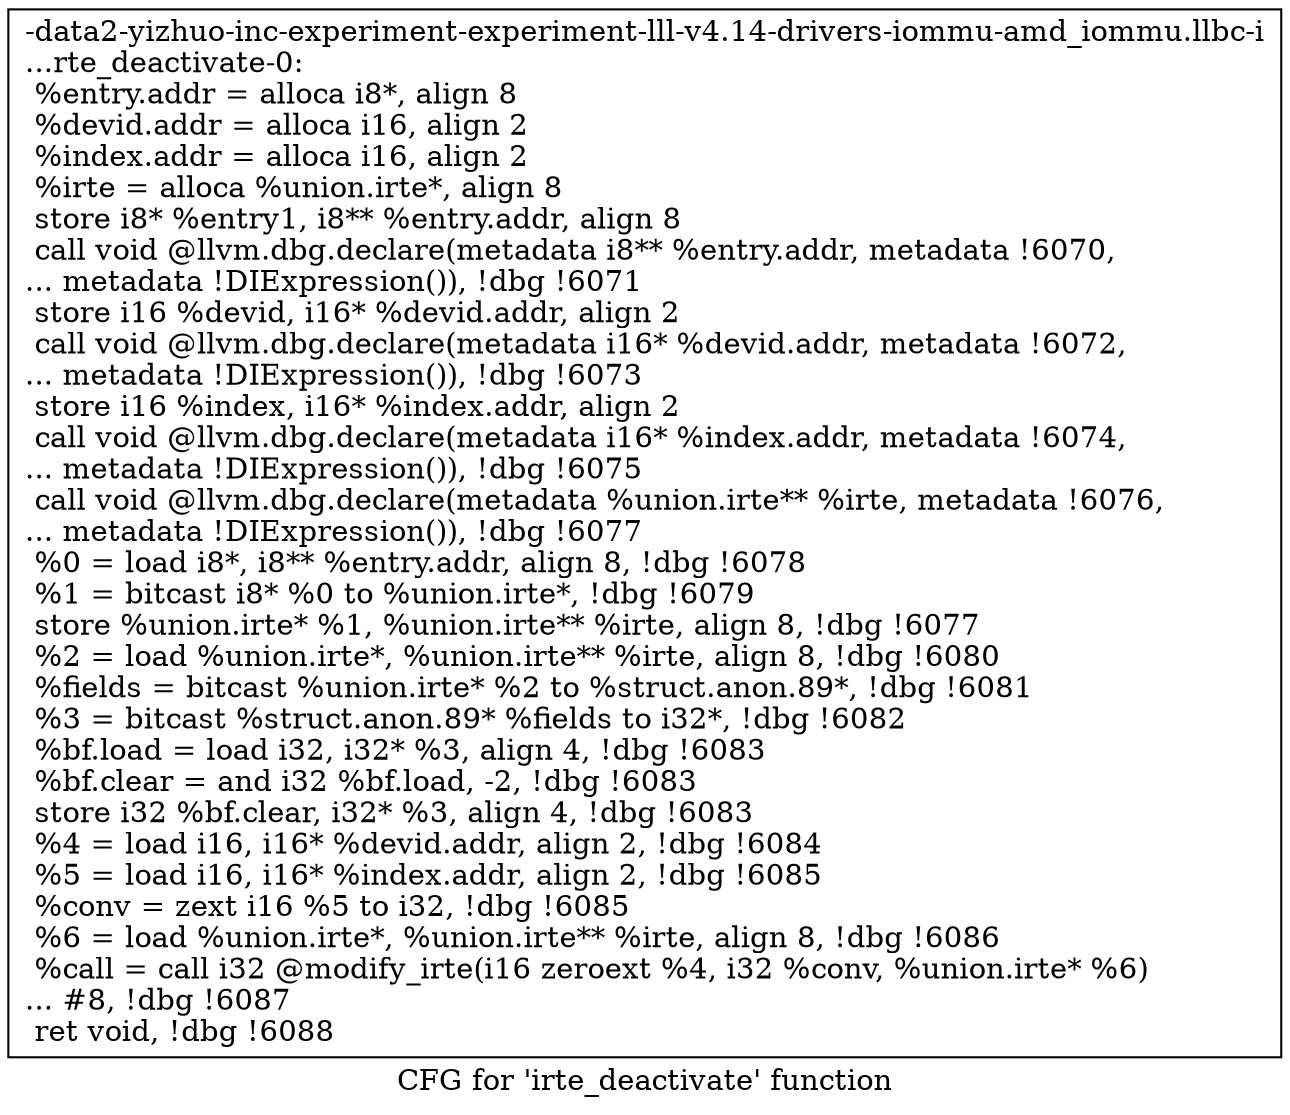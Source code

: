 digraph "CFG for 'irte_deactivate' function" {
	label="CFG for 'irte_deactivate' function";

	Node0x561b946fe840 [shape=record,label="{-data2-yizhuo-inc-experiment-experiment-lll-v4.14-drivers-iommu-amd_iommu.llbc-i\l...rte_deactivate-0:\l  %entry.addr = alloca i8*, align 8\l  %devid.addr = alloca i16, align 2\l  %index.addr = alloca i16, align 2\l  %irte = alloca %union.irte*, align 8\l  store i8* %entry1, i8** %entry.addr, align 8\l  call void @llvm.dbg.declare(metadata i8** %entry.addr, metadata !6070,\l... metadata !DIExpression()), !dbg !6071\l  store i16 %devid, i16* %devid.addr, align 2\l  call void @llvm.dbg.declare(metadata i16* %devid.addr, metadata !6072,\l... metadata !DIExpression()), !dbg !6073\l  store i16 %index, i16* %index.addr, align 2\l  call void @llvm.dbg.declare(metadata i16* %index.addr, metadata !6074,\l... metadata !DIExpression()), !dbg !6075\l  call void @llvm.dbg.declare(metadata %union.irte** %irte, metadata !6076,\l... metadata !DIExpression()), !dbg !6077\l  %0 = load i8*, i8** %entry.addr, align 8, !dbg !6078\l  %1 = bitcast i8* %0 to %union.irte*, !dbg !6079\l  store %union.irte* %1, %union.irte** %irte, align 8, !dbg !6077\l  %2 = load %union.irte*, %union.irte** %irte, align 8, !dbg !6080\l  %fields = bitcast %union.irte* %2 to %struct.anon.89*, !dbg !6081\l  %3 = bitcast %struct.anon.89* %fields to i32*, !dbg !6082\l  %bf.load = load i32, i32* %3, align 4, !dbg !6083\l  %bf.clear = and i32 %bf.load, -2, !dbg !6083\l  store i32 %bf.clear, i32* %3, align 4, !dbg !6083\l  %4 = load i16, i16* %devid.addr, align 2, !dbg !6084\l  %5 = load i16, i16* %index.addr, align 2, !dbg !6085\l  %conv = zext i16 %5 to i32, !dbg !6085\l  %6 = load %union.irte*, %union.irte** %irte, align 8, !dbg !6086\l  %call = call i32 @modify_irte(i16 zeroext %4, i32 %conv, %union.irte* %6)\l... #8, !dbg !6087\l  ret void, !dbg !6088\l}"];
}

